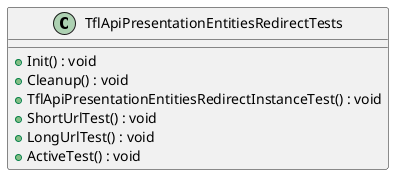@startuml
class TflApiPresentationEntitiesRedirectTests {
    + Init() : void
    + Cleanup() : void
    + TflApiPresentationEntitiesRedirectInstanceTest() : void
    + ShortUrlTest() : void
    + LongUrlTest() : void
    + ActiveTest() : void
}
@enduml
